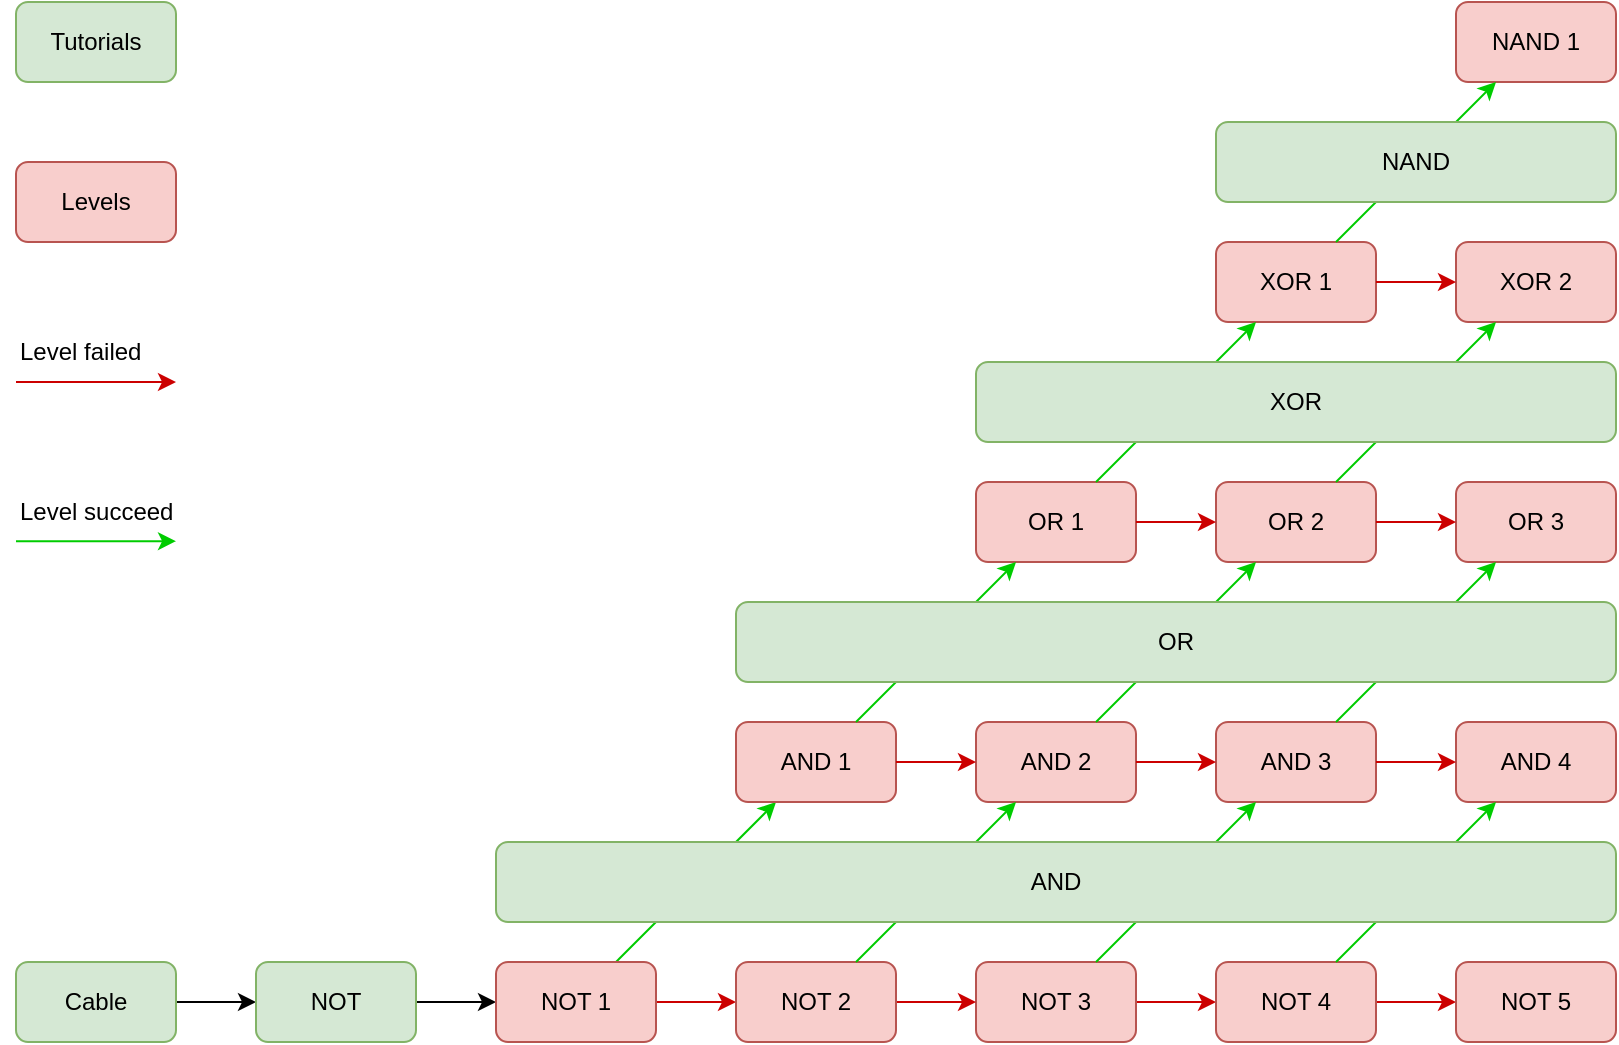 <mxfile version="21.1.2" type="device">
  <diagram name="Page-1" id="hdpXIvby-0MPxyL1jBwd">
    <mxGraphModel dx="1418" dy="2007" grid="1" gridSize="10" guides="1" tooltips="1" connect="1" arrows="1" fold="1" page="1" pageScale="1" pageWidth="827" pageHeight="1169" math="0" shadow="0">
      <root>
        <mxCell id="0" />
        <mxCell id="1" parent="0" />
        <mxCell id="4b9PZHf54ND0DuVDgLpC-28" style="edgeStyle=orthogonalEdgeStyle;rounded=0;orthogonalLoop=1;jettySize=auto;html=1;exitX=1;exitY=0.5;exitDx=0;exitDy=0;entryX=0;entryY=0.5;entryDx=0;entryDy=0;" parent="1" source="4b9PZHf54ND0DuVDgLpC-1" target="4b9PZHf54ND0DuVDgLpC-3" edge="1">
          <mxGeometry relative="1" as="geometry" />
        </mxCell>
        <mxCell id="4b9PZHf54ND0DuVDgLpC-1" value="Cable" style="rounded=1;whiteSpace=wrap;html=1;fillColor=#d5e8d4;strokeColor=#82b366;" parent="1" vertex="1">
          <mxGeometry x="40" y="280" width="80" height="40" as="geometry" />
        </mxCell>
        <mxCell id="4b9PZHf54ND0DuVDgLpC-29" style="edgeStyle=orthogonalEdgeStyle;rounded=0;orthogonalLoop=1;jettySize=auto;html=1;exitX=1;exitY=0.5;exitDx=0;exitDy=0;entryX=0;entryY=0.5;entryDx=0;entryDy=0;" parent="1" source="4b9PZHf54ND0DuVDgLpC-3" target="4b9PZHf54ND0DuVDgLpC-6" edge="1">
          <mxGeometry relative="1" as="geometry" />
        </mxCell>
        <mxCell id="4b9PZHf54ND0DuVDgLpC-3" value="NOT" style="rounded=1;whiteSpace=wrap;html=1;fillColor=#d5e8d4;strokeColor=#82b366;" parent="1" vertex="1">
          <mxGeometry x="160" y="280" width="80" height="40" as="geometry" />
        </mxCell>
        <mxCell id="4b9PZHf54ND0DuVDgLpC-4" value="Tutorials" style="rounded=1;whiteSpace=wrap;html=1;fillColor=#d5e8d4;strokeColor=#82b366;" parent="1" vertex="1">
          <mxGeometry x="40" y="-200" width="80" height="40" as="geometry" />
        </mxCell>
        <mxCell id="4b9PZHf54ND0DuVDgLpC-5" value="Levels" style="rounded=1;whiteSpace=wrap;html=1;fillColor=#f8cecc;strokeColor=#b85450;" parent="1" vertex="1">
          <mxGeometry x="40" y="-120" width="80" height="40" as="geometry" />
        </mxCell>
        <mxCell id="4b9PZHf54ND0DuVDgLpC-30" style="edgeStyle=orthogonalEdgeStyle;rounded=0;orthogonalLoop=1;jettySize=auto;html=1;exitX=1;exitY=0.5;exitDx=0;exitDy=0;entryX=0;entryY=0.5;entryDx=0;entryDy=0;strokeColor=#CC0000;" parent="1" source="4b9PZHf54ND0DuVDgLpC-6" target="4b9PZHf54ND0DuVDgLpC-8" edge="1">
          <mxGeometry relative="1" as="geometry" />
        </mxCell>
        <mxCell id="4b9PZHf54ND0DuVDgLpC-37" style="rounded=0;orthogonalLoop=1;jettySize=auto;html=1;strokeColor=#00CC00;" parent="1" source="4b9PZHf54ND0DuVDgLpC-6" target="4b9PZHf54ND0DuVDgLpC-12" edge="1">
          <mxGeometry relative="1" as="geometry" />
        </mxCell>
        <mxCell id="4b9PZHf54ND0DuVDgLpC-6" value="NOT 1" style="rounded=1;whiteSpace=wrap;html=1;fillColor=#f8cecc;strokeColor=#b85450;" parent="1" vertex="1">
          <mxGeometry x="280" y="280" width="80" height="40" as="geometry" />
        </mxCell>
        <mxCell id="4b9PZHf54ND0DuVDgLpC-32" value="" style="edgeStyle=orthogonalEdgeStyle;rounded=0;orthogonalLoop=1;jettySize=auto;html=1;strokeColor=#CC0000;" parent="1" source="4b9PZHf54ND0DuVDgLpC-7" target="4b9PZHf54ND0DuVDgLpC-9" edge="1">
          <mxGeometry relative="1" as="geometry" />
        </mxCell>
        <mxCell id="4b9PZHf54ND0DuVDgLpC-7" value="NOT 3" style="rounded=1;whiteSpace=wrap;html=1;fillColor=#f8cecc;strokeColor=#b85450;" parent="1" vertex="1">
          <mxGeometry x="520" y="280" width="80" height="40" as="geometry" />
        </mxCell>
        <mxCell id="4b9PZHf54ND0DuVDgLpC-31" value="" style="edgeStyle=orthogonalEdgeStyle;rounded=0;orthogonalLoop=1;jettySize=auto;html=1;strokeColor=#CC0000;" parent="1" source="4b9PZHf54ND0DuVDgLpC-8" target="4b9PZHf54ND0DuVDgLpC-7" edge="1">
          <mxGeometry relative="1" as="geometry" />
        </mxCell>
        <mxCell id="4b9PZHf54ND0DuVDgLpC-8" value="NOT 2" style="rounded=1;whiteSpace=wrap;html=1;fillColor=#f8cecc;strokeColor=#b85450;" parent="1" vertex="1">
          <mxGeometry x="400" y="280" width="80" height="40" as="geometry" />
        </mxCell>
        <mxCell id="4b9PZHf54ND0DuVDgLpC-33" value="" style="edgeStyle=orthogonalEdgeStyle;rounded=0;orthogonalLoop=1;jettySize=auto;html=1;strokeColor=#CC0000;" parent="1" source="4b9PZHf54ND0DuVDgLpC-9" target="4b9PZHf54ND0DuVDgLpC-10" edge="1">
          <mxGeometry relative="1" as="geometry" />
        </mxCell>
        <mxCell id="4b9PZHf54ND0DuVDgLpC-9" value="NOT 4" style="rounded=1;whiteSpace=wrap;html=1;fillColor=#f8cecc;strokeColor=#b85450;" parent="1" vertex="1">
          <mxGeometry x="640" y="280" width="80" height="40" as="geometry" />
        </mxCell>
        <mxCell id="4b9PZHf54ND0DuVDgLpC-10" value="NOT 5" style="rounded=1;whiteSpace=wrap;html=1;fillColor=#f8cecc;strokeColor=#b85450;" parent="1" vertex="1">
          <mxGeometry x="760" y="280" width="80" height="40" as="geometry" />
        </mxCell>
        <mxCell id="4b9PZHf54ND0DuVDgLpC-12" value="AND 1" style="rounded=1;whiteSpace=wrap;html=1;fillColor=#f8cecc;strokeColor=#b85450;" parent="1" vertex="1">
          <mxGeometry x="400" y="160" width="80" height="40" as="geometry" />
        </mxCell>
        <mxCell id="4b9PZHf54ND0DuVDgLpC-16" value="AND 2" style="rounded=1;whiteSpace=wrap;html=1;fillColor=#f8cecc;strokeColor=#b85450;" parent="1" vertex="1">
          <mxGeometry x="520" y="160" width="80" height="40" as="geometry" />
        </mxCell>
        <mxCell id="4b9PZHf54ND0DuVDgLpC-17" value="AND 3" style="rounded=1;whiteSpace=wrap;html=1;fillColor=#f8cecc;strokeColor=#b85450;" parent="1" vertex="1">
          <mxGeometry x="640" y="160" width="80" height="40" as="geometry" />
        </mxCell>
        <mxCell id="4b9PZHf54ND0DuVDgLpC-18" value="AND 4" style="rounded=1;whiteSpace=wrap;html=1;fillColor=#f8cecc;strokeColor=#b85450;" parent="1" vertex="1">
          <mxGeometry x="760" y="160" width="80" height="40" as="geometry" />
        </mxCell>
        <mxCell id="4b9PZHf54ND0DuVDgLpC-20" value="OR 1" style="rounded=1;whiteSpace=wrap;html=1;fillColor=#f8cecc;strokeColor=#b85450;" parent="1" vertex="1">
          <mxGeometry x="520" y="40" width="80" height="40" as="geometry" />
        </mxCell>
        <mxCell id="4b9PZHf54ND0DuVDgLpC-21" value="OR 2" style="rounded=1;whiteSpace=wrap;html=1;fillColor=#f8cecc;strokeColor=#b85450;" parent="1" vertex="1">
          <mxGeometry x="640" y="40" width="80" height="40" as="geometry" />
        </mxCell>
        <mxCell id="4b9PZHf54ND0DuVDgLpC-22" value="OR 3" style="rounded=1;whiteSpace=wrap;html=1;fillColor=#f8cecc;strokeColor=#b85450;" parent="1" vertex="1">
          <mxGeometry x="760" y="40" width="80" height="40" as="geometry" />
        </mxCell>
        <mxCell id="4b9PZHf54ND0DuVDgLpC-24" value="XOR 1" style="rounded=1;whiteSpace=wrap;html=1;fillColor=#f8cecc;strokeColor=#b85450;" parent="1" vertex="1">
          <mxGeometry x="640" y="-80" width="80" height="40" as="geometry" />
        </mxCell>
        <mxCell id="4b9PZHf54ND0DuVDgLpC-25" value="XOR 2" style="rounded=1;whiteSpace=wrap;html=1;fillColor=#f8cecc;strokeColor=#b85450;" parent="1" vertex="1">
          <mxGeometry x="760" y="-80" width="80" height="40" as="geometry" />
        </mxCell>
        <mxCell id="4b9PZHf54ND0DuVDgLpC-27" value="NAND 1" style="rounded=1;whiteSpace=wrap;html=1;fillColor=#f8cecc;strokeColor=#b85450;" parent="1" vertex="1">
          <mxGeometry x="760" y="-200" width="80" height="40" as="geometry" />
        </mxCell>
        <mxCell id="4b9PZHf54ND0DuVDgLpC-39" style="rounded=0;orthogonalLoop=1;jettySize=auto;html=1;strokeColor=#00CC00;" parent="1" source="4b9PZHf54ND0DuVDgLpC-8" target="4b9PZHf54ND0DuVDgLpC-16" edge="1">
          <mxGeometry relative="1" as="geometry">
            <mxPoint x="345" y="290" as="sourcePoint" />
            <mxPoint x="435" y="170" as="targetPoint" />
          </mxGeometry>
        </mxCell>
        <mxCell id="4b9PZHf54ND0DuVDgLpC-40" style="rounded=0;orthogonalLoop=1;jettySize=auto;html=1;strokeColor=#00CC00;" parent="1" source="4b9PZHf54ND0DuVDgLpC-7" target="4b9PZHf54ND0DuVDgLpC-17" edge="1">
          <mxGeometry relative="1" as="geometry">
            <mxPoint x="465" y="290" as="sourcePoint" />
            <mxPoint x="555" y="170" as="targetPoint" />
          </mxGeometry>
        </mxCell>
        <mxCell id="4b9PZHf54ND0DuVDgLpC-41" style="rounded=0;orthogonalLoop=1;jettySize=auto;html=1;strokeColor=#00CC00;" parent="1" source="4b9PZHf54ND0DuVDgLpC-9" target="4b9PZHf54ND0DuVDgLpC-18" edge="1">
          <mxGeometry relative="1" as="geometry">
            <mxPoint x="585" y="290" as="sourcePoint" />
            <mxPoint x="675" y="170" as="targetPoint" />
          </mxGeometry>
        </mxCell>
        <mxCell id="4b9PZHf54ND0DuVDgLpC-15" value="AND" style="rounded=1;whiteSpace=wrap;html=1;fillColor=#d5e8d4;strokeColor=#82b366;" parent="1" vertex="1">
          <mxGeometry x="280" y="220" width="560" height="40" as="geometry" />
        </mxCell>
        <mxCell id="4b9PZHf54ND0DuVDgLpC-44" style="rounded=0;orthogonalLoop=1;jettySize=auto;html=1;strokeColor=#00CC00;" parent="1" source="4b9PZHf54ND0DuVDgLpC-12" target="4b9PZHf54ND0DuVDgLpC-20" edge="1">
          <mxGeometry relative="1" as="geometry">
            <mxPoint x="470" y="160" as="sourcePoint" />
            <mxPoint x="550" y="80" as="targetPoint" />
          </mxGeometry>
        </mxCell>
        <mxCell id="4b9PZHf54ND0DuVDgLpC-45" style="rounded=0;orthogonalLoop=1;jettySize=auto;html=1;strokeColor=#00CC00;" parent="1" source="4b9PZHf54ND0DuVDgLpC-16" target="4b9PZHf54ND0DuVDgLpC-21" edge="1">
          <mxGeometry relative="1" as="geometry">
            <mxPoint x="590" y="160" as="sourcePoint" />
            <mxPoint x="670" y="80" as="targetPoint" />
          </mxGeometry>
        </mxCell>
        <mxCell id="4b9PZHf54ND0DuVDgLpC-46" style="rounded=0;orthogonalLoop=1;jettySize=auto;html=1;strokeColor=#00CC00;" parent="1" source="4b9PZHf54ND0DuVDgLpC-17" target="4b9PZHf54ND0DuVDgLpC-22" edge="1">
          <mxGeometry relative="1" as="geometry">
            <mxPoint x="710" y="160" as="sourcePoint" />
            <mxPoint x="790" y="80" as="targetPoint" />
          </mxGeometry>
        </mxCell>
        <mxCell id="4b9PZHf54ND0DuVDgLpC-47" style="rounded=0;orthogonalLoop=1;jettySize=auto;html=1;strokeColor=#00CC00;" parent="1" source="4b9PZHf54ND0DuVDgLpC-20" target="4b9PZHf54ND0DuVDgLpC-24" edge="1">
          <mxGeometry relative="1" as="geometry">
            <mxPoint x="600" y="30" as="sourcePoint" />
            <mxPoint x="680" y="-50" as="targetPoint" />
          </mxGeometry>
        </mxCell>
        <mxCell id="4b9PZHf54ND0DuVDgLpC-48" style="rounded=0;orthogonalLoop=1;jettySize=auto;html=1;strokeColor=#00CC00;" parent="1" source="4b9PZHf54ND0DuVDgLpC-21" target="4b9PZHf54ND0DuVDgLpC-25" edge="1">
          <mxGeometry relative="1" as="geometry">
            <mxPoint x="720" y="30" as="sourcePoint" />
            <mxPoint x="800" y="-50" as="targetPoint" />
          </mxGeometry>
        </mxCell>
        <mxCell id="4b9PZHf54ND0DuVDgLpC-49" style="rounded=0;orthogonalLoop=1;jettySize=auto;html=1;strokeColor=#00CC00;" parent="1" source="4b9PZHf54ND0DuVDgLpC-24" target="4b9PZHf54ND0DuVDgLpC-27" edge="1">
          <mxGeometry relative="1" as="geometry">
            <mxPoint x="710" y="50" as="sourcePoint" />
            <mxPoint x="790" y="-30" as="targetPoint" />
          </mxGeometry>
        </mxCell>
        <mxCell id="4b9PZHf54ND0DuVDgLpC-19" value="OR" style="rounded=1;whiteSpace=wrap;html=1;fillColor=#d5e8d4;strokeColor=#82b366;" parent="1" vertex="1">
          <mxGeometry x="400" y="100" width="440" height="40" as="geometry" />
        </mxCell>
        <mxCell id="4b9PZHf54ND0DuVDgLpC-23" value="XOR" style="rounded=1;whiteSpace=wrap;html=1;fillColor=#d5e8d4;strokeColor=#82b366;" parent="1" vertex="1">
          <mxGeometry x="520" y="-20" width="320" height="40" as="geometry" />
        </mxCell>
        <mxCell id="4b9PZHf54ND0DuVDgLpC-26" value="NAND" style="rounded=1;whiteSpace=wrap;html=1;fillColor=#d5e8d4;strokeColor=#82b366;" parent="1" vertex="1">
          <mxGeometry x="640" y="-140" width="200" height="40" as="geometry" />
        </mxCell>
        <mxCell id="4b9PZHf54ND0DuVDgLpC-50" value="" style="edgeStyle=orthogonalEdgeStyle;rounded=0;orthogonalLoop=1;jettySize=auto;html=1;strokeColor=#CC0000;" parent="1" source="4b9PZHf54ND0DuVDgLpC-16" target="4b9PZHf54ND0DuVDgLpC-17" edge="1">
          <mxGeometry relative="1" as="geometry">
            <mxPoint x="600" y="180" as="sourcePoint" />
            <mxPoint x="640" y="180" as="targetPoint" />
          </mxGeometry>
        </mxCell>
        <mxCell id="4b9PZHf54ND0DuVDgLpC-51" value="" style="edgeStyle=orthogonalEdgeStyle;rounded=0;orthogonalLoop=1;jettySize=auto;html=1;strokeColor=#CC0000;" parent="1" source="4b9PZHf54ND0DuVDgLpC-12" target="4b9PZHf54ND0DuVDgLpC-16" edge="1">
          <mxGeometry relative="1" as="geometry">
            <mxPoint x="480" y="180" as="sourcePoint" />
            <mxPoint x="520" y="180" as="targetPoint" />
          </mxGeometry>
        </mxCell>
        <mxCell id="4b9PZHf54ND0DuVDgLpC-52" value="" style="edgeStyle=orthogonalEdgeStyle;rounded=0;orthogonalLoop=1;jettySize=auto;html=1;strokeColor=#CC0000;" parent="1" source="4b9PZHf54ND0DuVDgLpC-17" target="4b9PZHf54ND0DuVDgLpC-18" edge="1">
          <mxGeometry relative="1" as="geometry">
            <mxPoint x="720" y="180" as="sourcePoint" />
            <mxPoint x="760" y="180" as="targetPoint" />
          </mxGeometry>
        </mxCell>
        <mxCell id="4b9PZHf54ND0DuVDgLpC-53" value="" style="edgeStyle=orthogonalEdgeStyle;rounded=0;orthogonalLoop=1;jettySize=auto;html=1;strokeColor=#CC0000;" parent="1" source="4b9PZHf54ND0DuVDgLpC-20" target="4b9PZHf54ND0DuVDgLpC-21" edge="1">
          <mxGeometry relative="1" as="geometry">
            <mxPoint x="600" y="90" as="sourcePoint" />
            <mxPoint x="640" y="90" as="targetPoint" />
          </mxGeometry>
        </mxCell>
        <mxCell id="4b9PZHf54ND0DuVDgLpC-54" value="" style="edgeStyle=orthogonalEdgeStyle;rounded=0;orthogonalLoop=1;jettySize=auto;html=1;strokeColor=#CC0000;" parent="1" source="4b9PZHf54ND0DuVDgLpC-21" target="4b9PZHf54ND0DuVDgLpC-22" edge="1">
          <mxGeometry relative="1" as="geometry">
            <mxPoint x="720" y="90" as="sourcePoint" />
            <mxPoint x="760" y="90" as="targetPoint" />
          </mxGeometry>
        </mxCell>
        <mxCell id="4b9PZHf54ND0DuVDgLpC-55" value="" style="edgeStyle=orthogonalEdgeStyle;rounded=0;orthogonalLoop=1;jettySize=auto;html=1;strokeColor=#CC0000;" parent="1" source="4b9PZHf54ND0DuVDgLpC-24" target="4b9PZHf54ND0DuVDgLpC-25" edge="1">
          <mxGeometry relative="1" as="geometry">
            <mxPoint x="730" y="-10" as="sourcePoint" />
            <mxPoint x="770" y="-10" as="targetPoint" />
          </mxGeometry>
        </mxCell>
        <mxCell id="4b9PZHf54ND0DuVDgLpC-56" style="edgeStyle=orthogonalEdgeStyle;rounded=0;orthogonalLoop=1;jettySize=auto;html=1;exitX=1;exitY=0.5;exitDx=0;exitDy=0;strokeColor=#CC0000;" parent="1" edge="1">
          <mxGeometry relative="1" as="geometry">
            <mxPoint x="40" y="-10" as="sourcePoint" />
            <mxPoint x="120" y="-10" as="targetPoint" />
          </mxGeometry>
        </mxCell>
        <mxCell id="4b9PZHf54ND0DuVDgLpC-58" style="rounded=0;orthogonalLoop=1;jettySize=auto;html=1;strokeColor=#00CC00;" parent="1" edge="1">
          <mxGeometry relative="1" as="geometry">
            <mxPoint x="40" y="69.58" as="sourcePoint" />
            <mxPoint x="120" y="69.58" as="targetPoint" />
          </mxGeometry>
        </mxCell>
        <mxCell id="4b9PZHf54ND0DuVDgLpC-59" value="Level failed" style="text;html=1;align=left;verticalAlign=middle;resizable=0;points=[];autosize=1;strokeColor=none;fillColor=none;" parent="1" vertex="1">
          <mxGeometry x="40" y="-40" width="80" height="30" as="geometry" />
        </mxCell>
        <mxCell id="4b9PZHf54ND0DuVDgLpC-60" value="Level succeed" style="text;html=1;align=left;verticalAlign=middle;resizable=0;points=[];autosize=1;strokeColor=none;fillColor=none;" parent="1" vertex="1">
          <mxGeometry x="40" y="40" width="100" height="30" as="geometry" />
        </mxCell>
      </root>
    </mxGraphModel>
  </diagram>
</mxfile>
